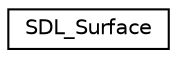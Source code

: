 digraph "Graphical Class Hierarchy"
{
  edge [fontname="Helvetica",fontsize="10",labelfontname="Helvetica",labelfontsize="10"];
  node [fontname="Helvetica",fontsize="10",shape=record];
  rankdir="LR";
  Node1 [label="SDL_Surface",height=0.2,width=0.4,color="black", fillcolor="white", style="filled",URL="$struct_s_d_l___surface.html",tooltip="A collection of pixels used in software blitting. "];
}
